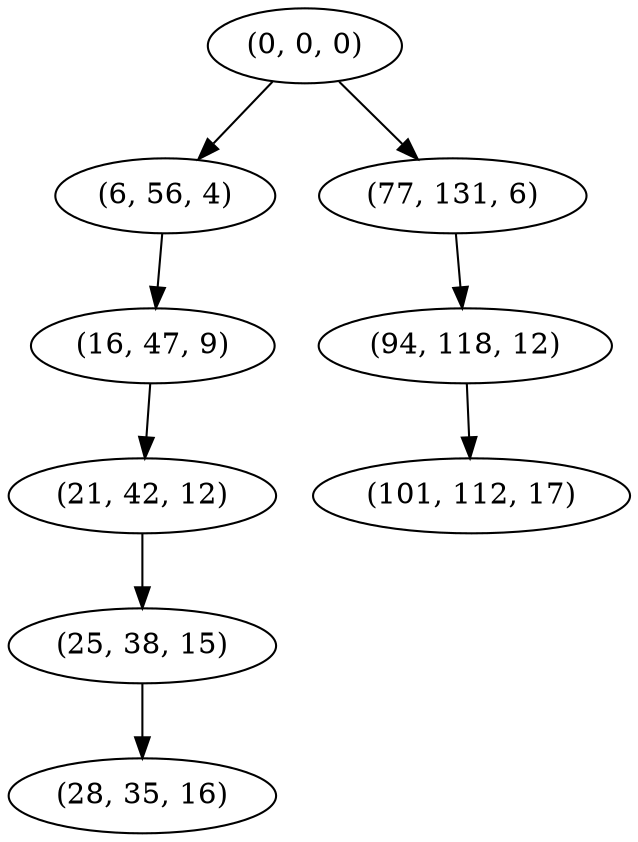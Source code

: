 digraph tree {
    "(0, 0, 0)";
    "(6, 56, 4)";
    "(16, 47, 9)";
    "(21, 42, 12)";
    "(25, 38, 15)";
    "(28, 35, 16)";
    "(77, 131, 6)";
    "(94, 118, 12)";
    "(101, 112, 17)";
    "(0, 0, 0)" -> "(6, 56, 4)";
    "(0, 0, 0)" -> "(77, 131, 6)";
    "(6, 56, 4)" -> "(16, 47, 9)";
    "(16, 47, 9)" -> "(21, 42, 12)";
    "(21, 42, 12)" -> "(25, 38, 15)";
    "(25, 38, 15)" -> "(28, 35, 16)";
    "(77, 131, 6)" -> "(94, 118, 12)";
    "(94, 118, 12)" -> "(101, 112, 17)";
}
